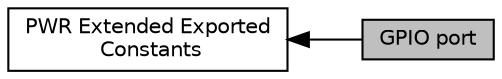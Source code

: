 digraph "GPIO port"
{
  edge [fontname="Helvetica",fontsize="10",labelfontname="Helvetica",labelfontsize="10"];
  node [fontname="Helvetica",fontsize="10",shape=box];
  rankdir=LR;
  Node1 [label="GPIO port",height=0.2,width=0.4,color="black", fillcolor="grey75", style="filled", fontcolor="black",tooltip=" "];
  Node2 [label="PWR Extended Exported\l Constants",height=0.2,width=0.4,color="black", fillcolor="white", style="filled",URL="$group__PWREx__Exported__Constants.html",tooltip=" "];
  Node2->Node1 [shape=plaintext, dir="back", style="solid"];
}
